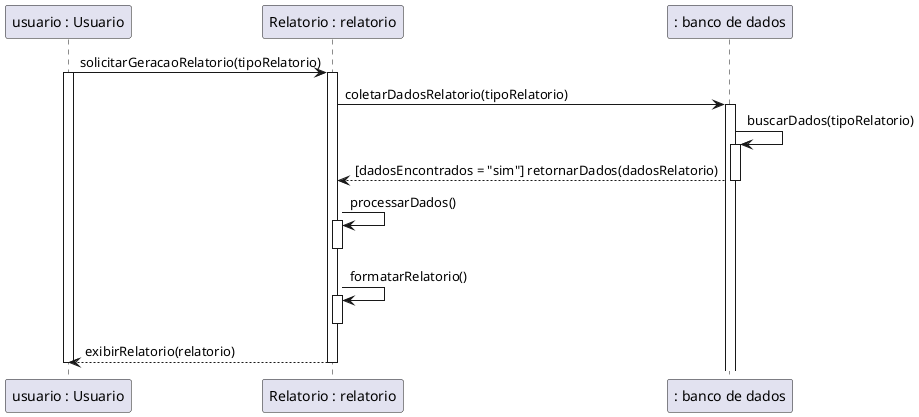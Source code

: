 @startuml
' GERAR RELATÓRIOS

"usuario : Usuario" as usuario -> "Relatorio : relatorio" as relatorio : solicitarGeracaoRelatorio(tipoRelatorio)
activate usuario

activate relatorio
relatorio -> ": banco de dados" as bd: coletarDadosRelatorio(tipoRelatorio)
activate bd

bd -> bd: buscarDados(tipoRelatorio)
activate bd

bd --> relatorio: [dadosEncontrados = "sim"] retornarDados(dadosRelatorio)
deactivate bd

relatorio -> relatorio: processarDados()
activate relatorio

deactivate relatorio

relatorio -> relatorio: formatarRelatorio()
activate relatorio

deactivate relatorio

relatorio --> usuario: exibirRelatorio(relatorio)
deactivate relatorio

deactivate usuario

@enduml